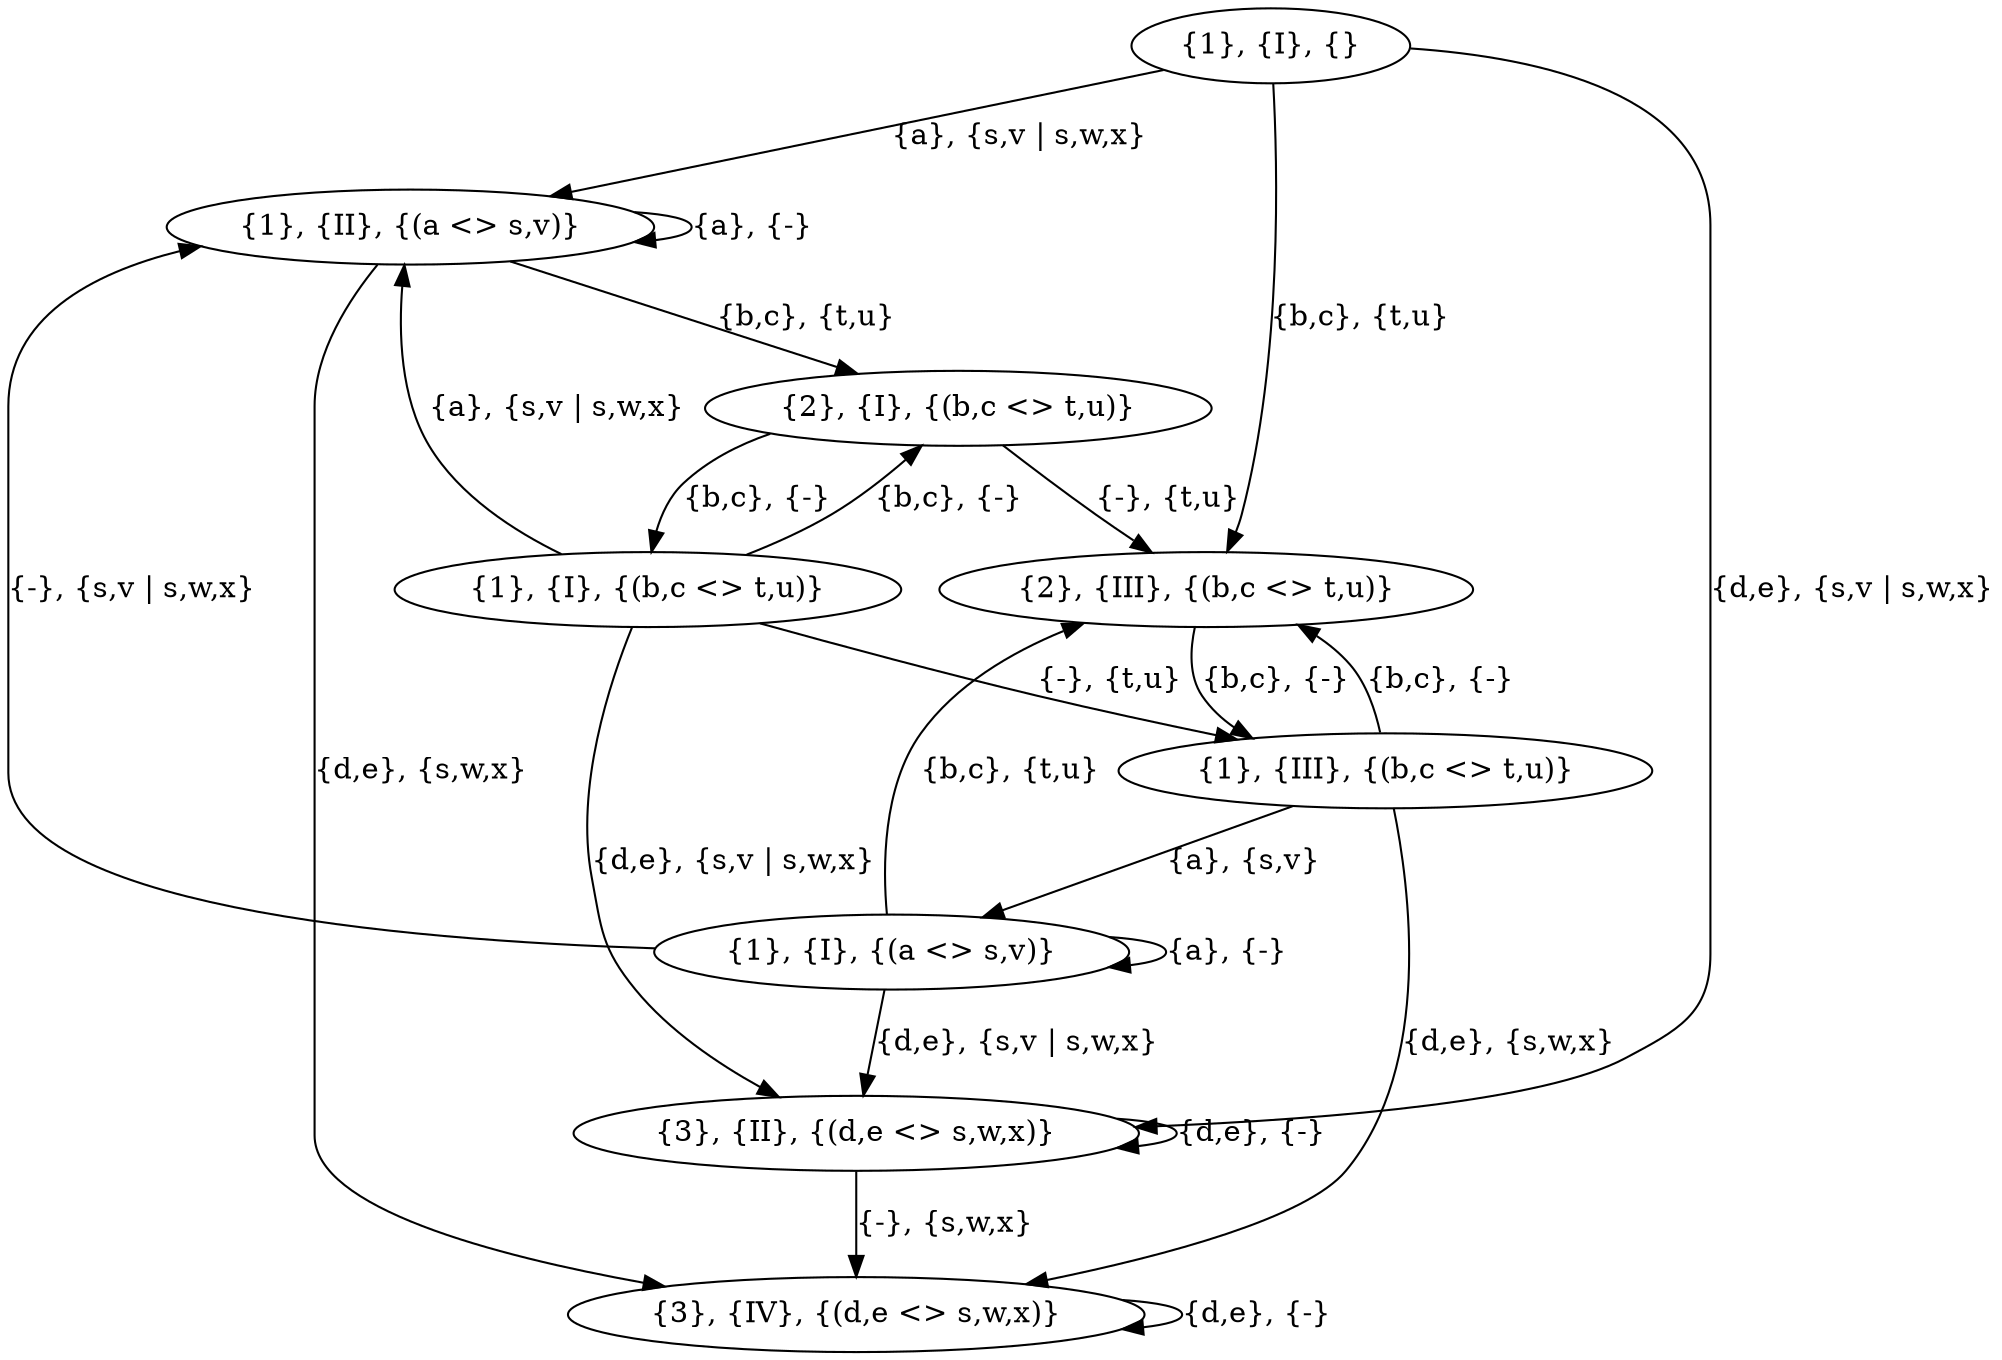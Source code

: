 digraph {
  "{1}, {I}, {}" [role="start"]
  "{3}, {IV}, {(d,e <> s,w,x)}" [role="end"]

  "{1}, {I}, {}" ->  "{1}, {II}, {(a <> s,v)}" [label="{a}, {s,v | s,w,x}", gp1="a", gp2="s,v | s,w,x"]
  "{1}, {I}, {}" ->  "{2}, {III}, {(b,c <> t,u)}" [label="{b,c}, {t,u}", gp1="b,c", gp2="t,u"]
  "{1}, {I}, {}" ->  "{3}, {II}, {(d,e <> s,w,x)}" [label="{d,e}, {s,v | s,w,x}", gp1="d,e", gp2="s,v | s,w,x"]

  "{1}, {II}, {(a <> s,v)}" ->  "{2}, {I}, {(b,c <> t,u)}" [label="{b,c}, {t,u}", gp1="b,c", gp2="t,u"]
  "{1}, {II}, {(a <> s,v)}" ->  "{3}, {IV}, {(d,e <> s,w,x)}" [label="{d,e}, {s,w,x}", gp1="d,e", gp2="s,w,x"]
  "{1}, {II}, {(a <> s,v)}" ->  "{1}, {II}, {(a <> s,v)}" [label="{a}, {-}", gp1="a", gp2="-"]

  "{2}, {III}, {(b,c <> t,u)}" ->  "{1}, {III}, {(b,c <> t,u)}" [label="{b,c}, {-}", gp1="b,c", gp2="-"]

  "{3}, {II}, {(d,e <> s,w,x)}" ->  "{3}, {II}, {(d,e <> s,w,x)}" [label="{d,e}, {-}", gp1="d,e", gp2="-"]
  "{3}, {II}, {(d,e <> s,w,x)}" ->  "{3}, {IV}, {(d,e <> s,w,x)}" [label="{-}, {s,w,x}", gp1="-", gp2="s,w,x"]

  "{2}, {I}, {(b,c <> t,u)}" ->  "{1}, {I}, {(b,c <> t,u)}" [label="{b,c}, {-}", gp1="b,c", gp2="-"]
  "{2}, {I}, {(b,c <> t,u)}" ->  "{2}, {III}, {(b,c <> t,u)}" [label="{-}, {t,u}", gp1="-", gp2="t,u"]

  "{3}, {IV}, {(d,e <> s,w,x)}" ->  "{3}, {IV}, {(d,e <> s,w,x)}" [label="{d,e}, {-}", gp1="d,e", gp2="-"]

  "{1}, {III}, {(b,c <> t,u)}" ->  "{1}, {I}, {(a <> s,v)}" [label="{a}, {s,v}", gp1="a", gp2="s,v"]
  "{1}, {III}, {(b,c <> t,u)}" ->  "{3}, {IV}, {(d,e <> s,w,x)}" [label="{d,e}, {s,w,x}", gp1="d,e", gp2="s,w,x"]
  "{1}, {III}, {(b,c <> t,u)}" ->  "{2}, {III}, {(b,c <> t,u)}" [label="{b,c}, {-}", gp1="b,c", gp2="-"]

  "{1}, {I}, {(b,c <> t,u)}" ->  "{1}, {II}, {(a <> s,v)}" [label="{a}, {s,v | s,w,x}", gp1="a", gp2="s,v | s,w,x"]
  "{1}, {I}, {(b,c <> t,u)}" ->  "{3}, {II}, {(d,e <> s,w,x)}" [label="{d,e}, {s,v | s,w,x}", gp1="d,e", gp2="s,v | s,w,x"]
  "{1}, {I}, {(b,c <> t,u)}" ->  "{2}, {I}, {(b,c <> t,u)}" [label="{b,c}, {-}", gp1="b,c", gp2="-"]
  "{1}, {I}, {(b,c <> t,u)}" ->  "{1}, {III}, {(b,c <> t,u)}" [label="{-}, {t,u}", gp1="-", gp2="t,u"]

  "{1}, {I}, {(a <> s,v)}" ->  "{2}, {III}, {(b,c <> t,u)}" [label="{b,c}, {t,u}", gp1="b,c", gp2="t,u"]
  "{1}, {I}, {(a <> s,v)}" ->  "{3}, {II}, {(d,e <> s,w,x)}" [label="{d,e}, {s,v | s,w,x}", gp1="d,e", gp2="s,v | s,w,x"]
  "{1}, {I}, {(a <> s,v)}" ->  "{1}, {I}, {(a <> s,v)}" [label="{a}, {-}", gp1="a", gp2="-"]
  "{1}, {I}, {(a <> s,v)}" ->  "{1}, {II}, {(a <> s,v)}" [label="{-}, {s,v | s,w,x}", gp1="-", gp2="s,v | s,w,x"]

}
